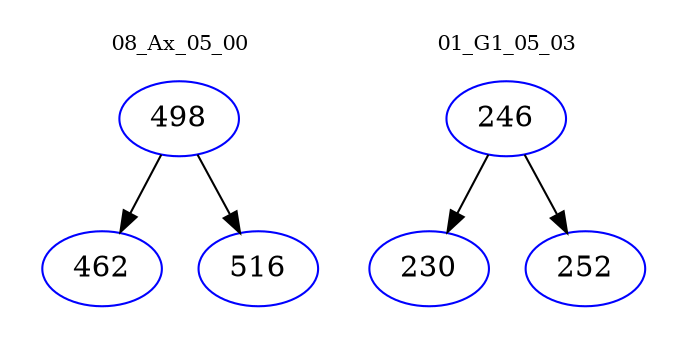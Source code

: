 digraph{
subgraph cluster_0 {
color = white
label = "08_Ax_05_00";
fontsize=10;
T0_498 [label="498", color="blue"]
T0_498 -> T0_462 [color="black"]
T0_462 [label="462", color="blue"]
T0_498 -> T0_516 [color="black"]
T0_516 [label="516", color="blue"]
}
subgraph cluster_1 {
color = white
label = "01_G1_05_03";
fontsize=10;
T1_246 [label="246", color="blue"]
T1_246 -> T1_230 [color="black"]
T1_230 [label="230", color="blue"]
T1_246 -> T1_252 [color="black"]
T1_252 [label="252", color="blue"]
}
}
